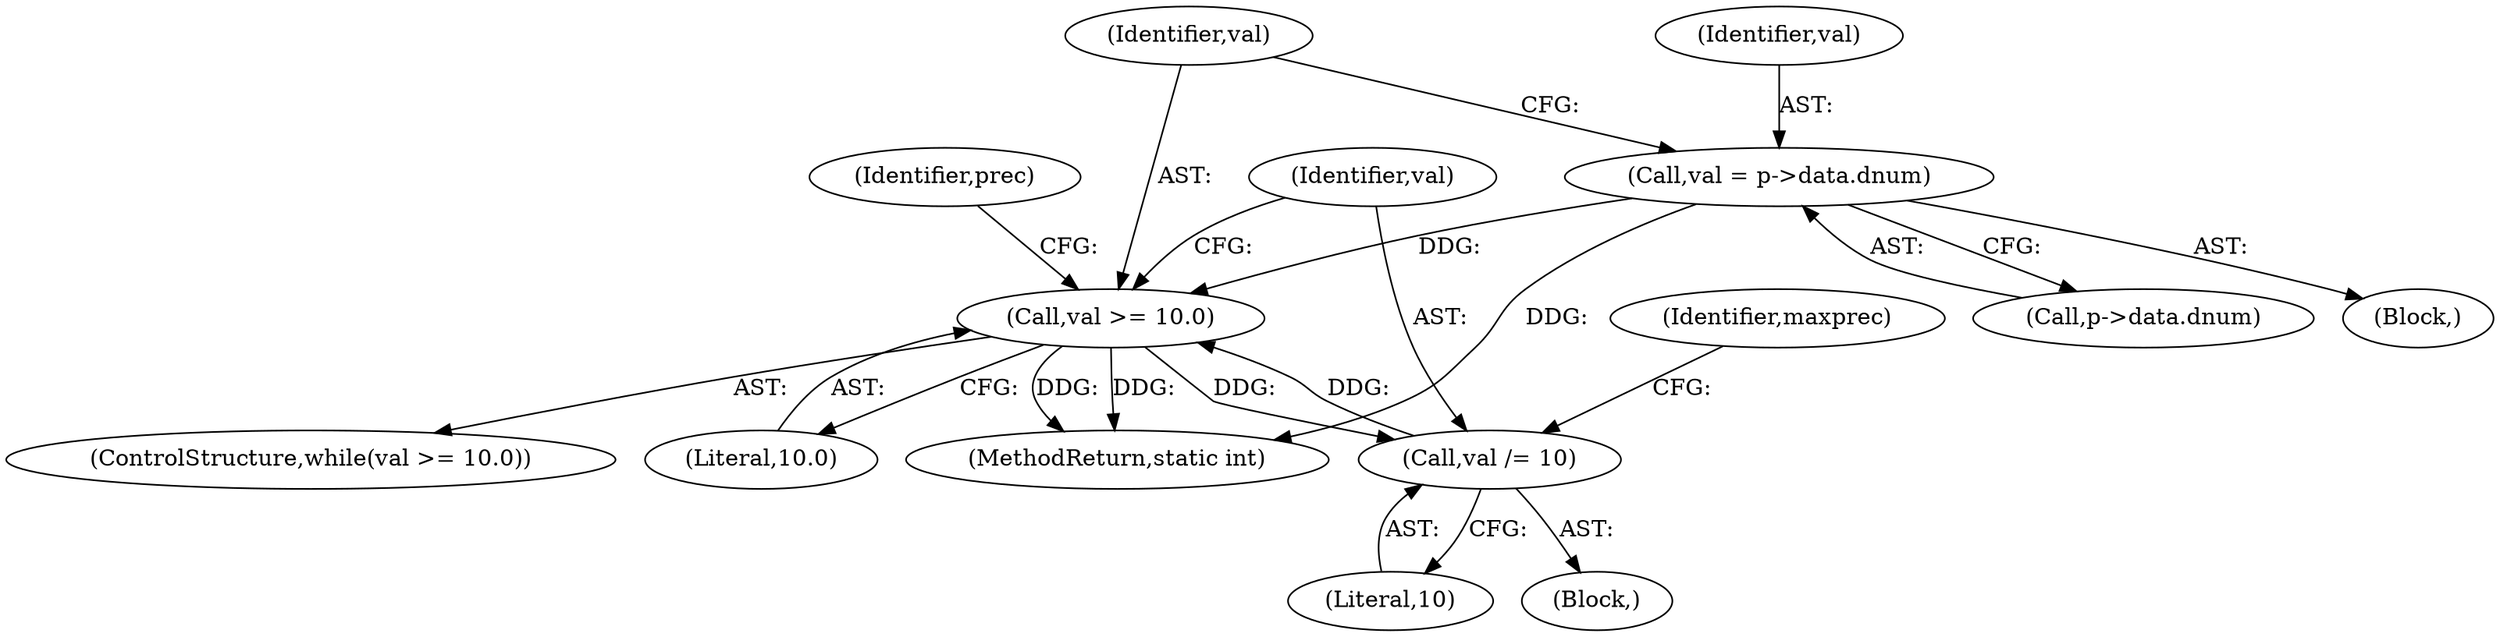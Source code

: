 digraph "0_curl_curl-7_51_0-162-g3ab3c16@pointer" {
"1001176" [label="(Call,val = p->data.dnum)"];
"1001184" [label="(Call,val >= 10.0)"];
"1001188" [label="(Call,val /= 10)"];
"1001189" [label="(Identifier,val)"];
"1001195" [label="(Identifier,prec)"];
"1001188" [label="(Call,val /= 10)"];
"1001185" [label="(Identifier,val)"];
"1001184" [label="(Call,val >= 10.0)"];
"1001176" [label="(Call,val = p->data.dnum)"];
"1001183" [label="(ControlStructure,while(val >= 10.0))"];
"1001190" [label="(Literal,10)"];
"1001186" [label="(Literal,10.0)"];
"1001167" [label="(Block,)"];
"1001187" [label="(Block,)"];
"1001192" [label="(Identifier,maxprec)"];
"1001386" [label="(MethodReturn,static int)"];
"1001177" [label="(Identifier,val)"];
"1001178" [label="(Call,p->data.dnum)"];
"1001176" -> "1001167"  [label="AST: "];
"1001176" -> "1001178"  [label="CFG: "];
"1001177" -> "1001176"  [label="AST: "];
"1001178" -> "1001176"  [label="AST: "];
"1001185" -> "1001176"  [label="CFG: "];
"1001176" -> "1001386"  [label="DDG: "];
"1001176" -> "1001184"  [label="DDG: "];
"1001184" -> "1001183"  [label="AST: "];
"1001184" -> "1001186"  [label="CFG: "];
"1001185" -> "1001184"  [label="AST: "];
"1001186" -> "1001184"  [label="AST: "];
"1001189" -> "1001184"  [label="CFG: "];
"1001195" -> "1001184"  [label="CFG: "];
"1001184" -> "1001386"  [label="DDG: "];
"1001184" -> "1001386"  [label="DDG: "];
"1001188" -> "1001184"  [label="DDG: "];
"1001184" -> "1001188"  [label="DDG: "];
"1001188" -> "1001187"  [label="AST: "];
"1001188" -> "1001190"  [label="CFG: "];
"1001189" -> "1001188"  [label="AST: "];
"1001190" -> "1001188"  [label="AST: "];
"1001192" -> "1001188"  [label="CFG: "];
}

